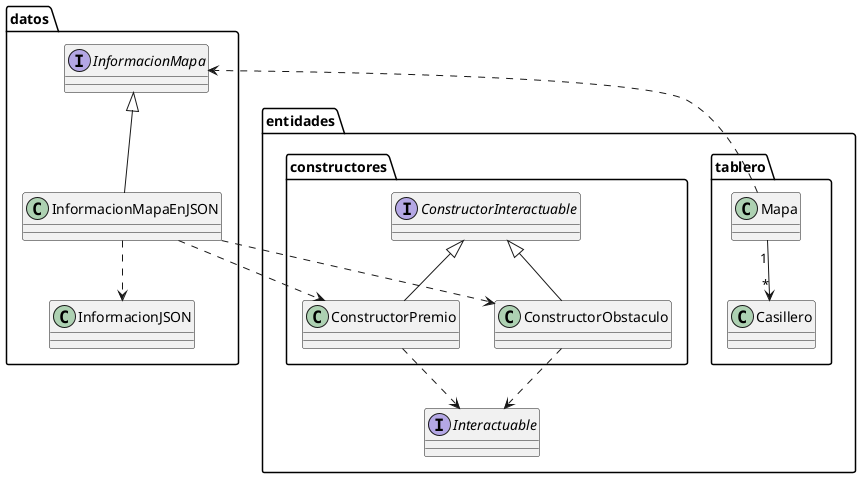 @startuml mapa

package entidades{
    package tablero{
        class Mapa
        class Casillero
    }

    package constructores{
        interface ConstructorInteractuable
        class ConstructorPremio
        class ConstructorObstaculo
    }

    interface Interactuable
}

package datos{
    class InformacionJSON
    interface InformacionMapa
    class InformacionMapaEnJSON
}

Mapa "1" --> "*" Casillero
Mapa ..> InformacionMapa

InformacionMapa <|-- InformacionMapaEnJSON
InformacionMapaEnJSON ..> InformacionJSON
InformacionMapaEnJSON ..> ConstructorObstaculo
InformacionMapaEnJSON ..> ConstructorPremio

ConstructorInteractuable <|-- ConstructorPremio
ConstructorInteractuable <|-- ConstructorObstaculo

ConstructorPremio ..> Interactuable
ConstructorObstaculo ..> Interactuable

@enduml